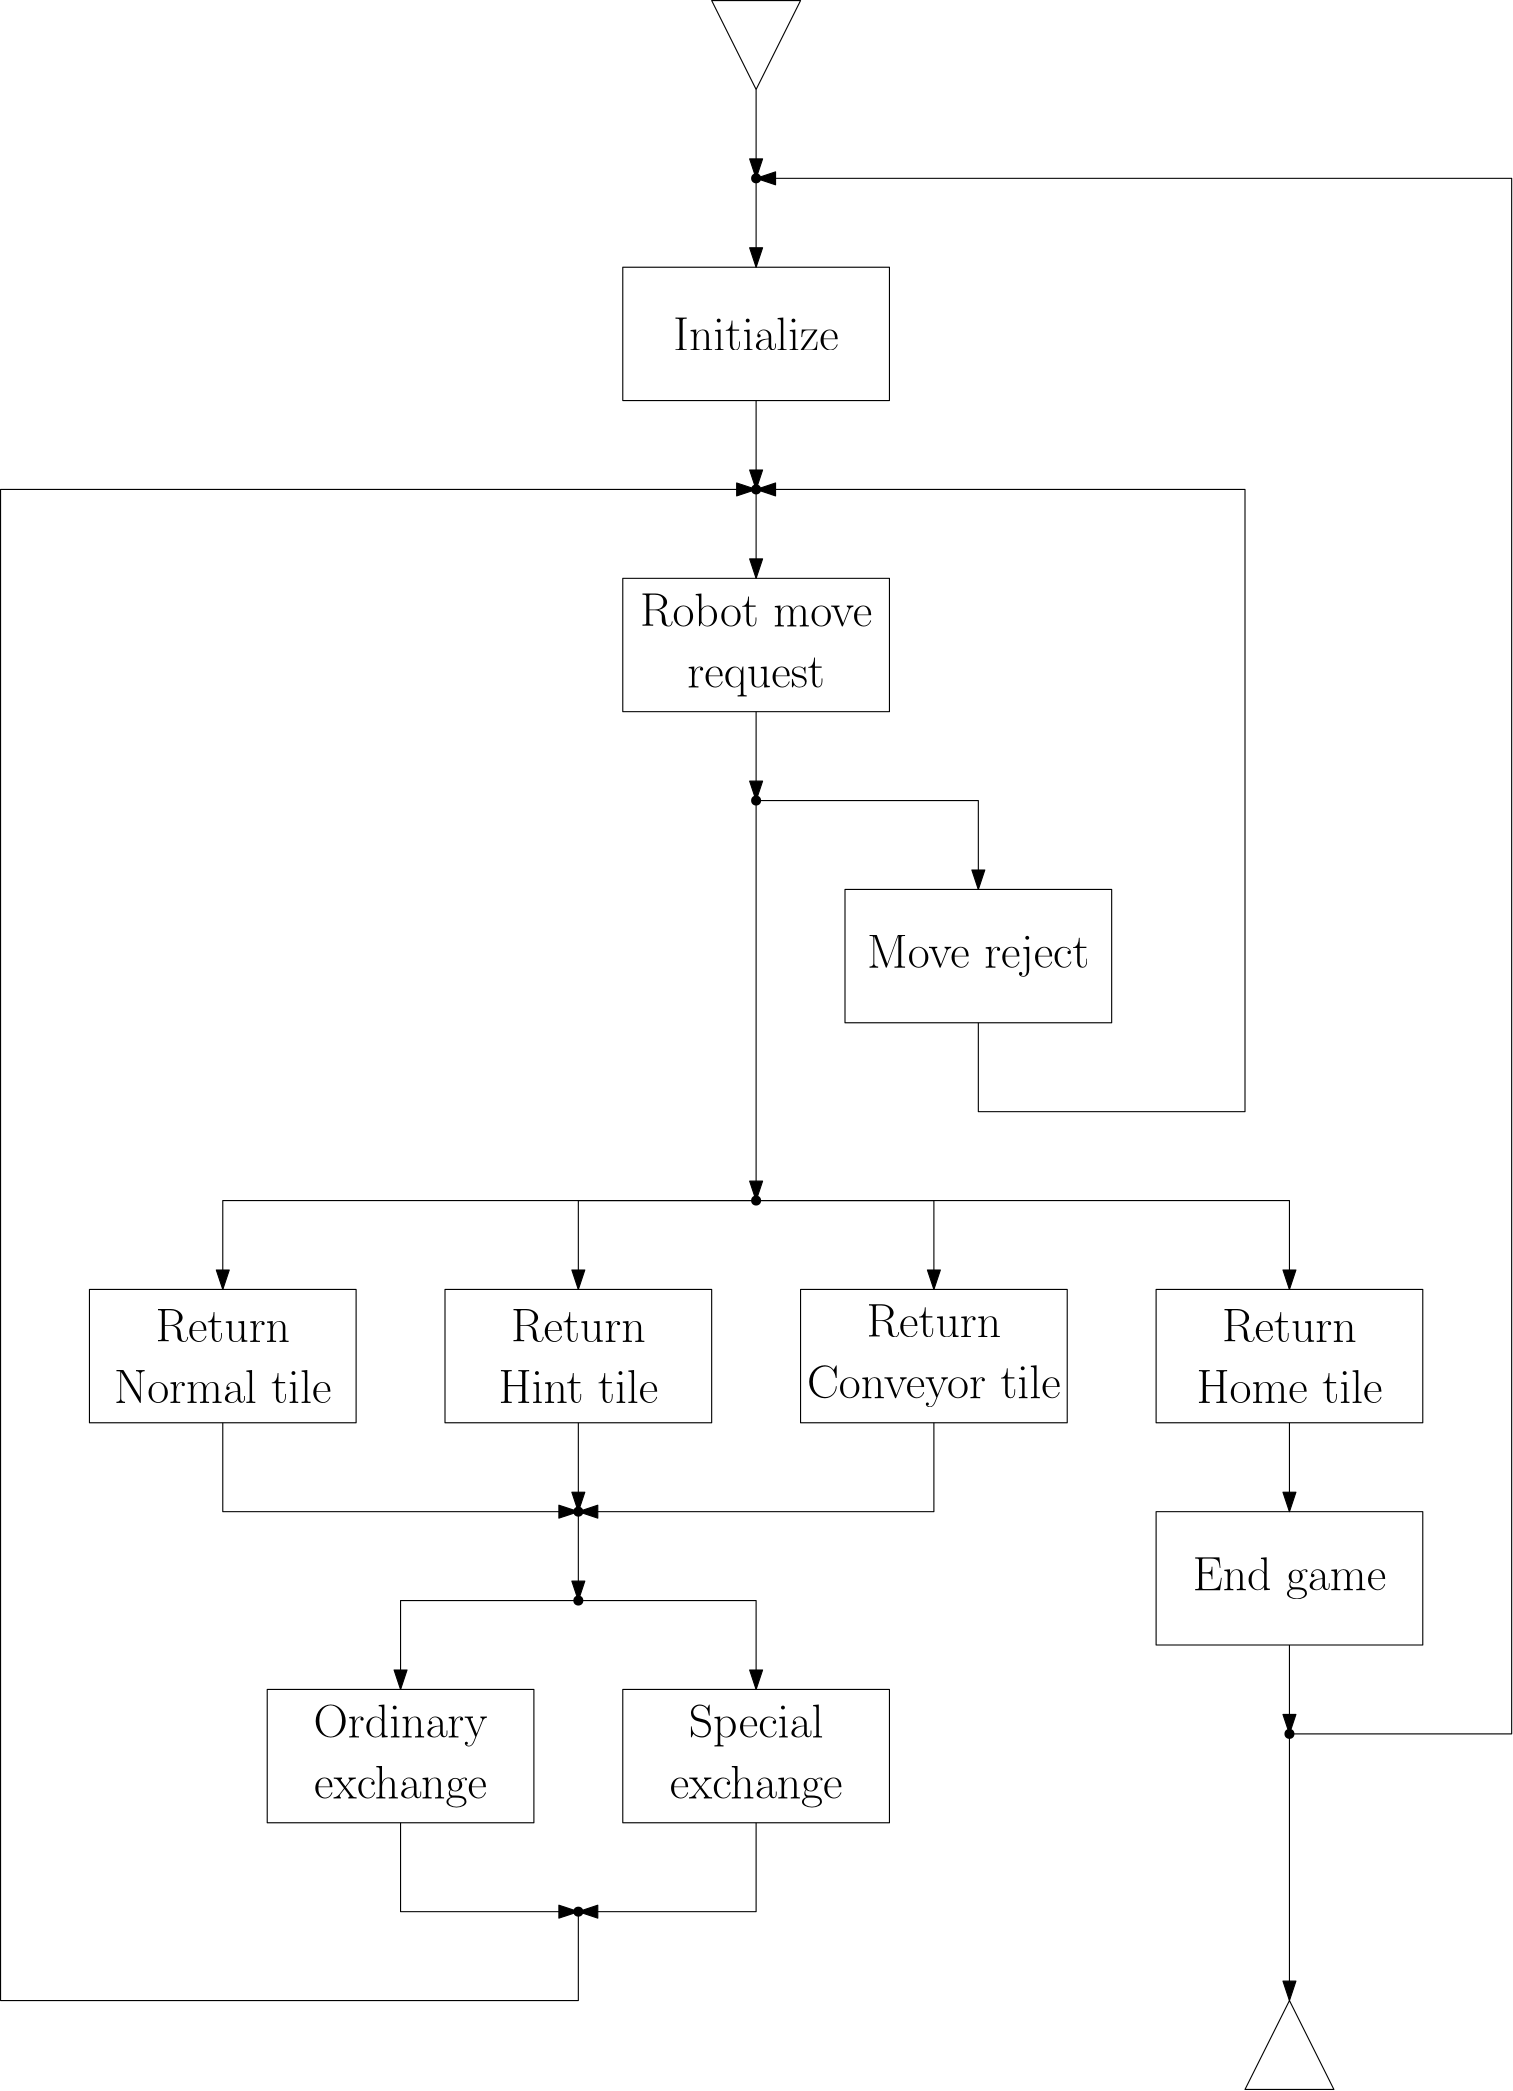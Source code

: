 <?xml version="1.0"?>
<!DOCTYPE ipe SYSTEM "ipe.dtd">
<ipe version="70010" creator="Ipe 7.0.10">
<info created="D:20120215110403" modified="D:20120229115746"/>
<ipestyle name="basic">
<symbol name="arrow/arc(spx)">
<path stroke="sym-stroke" fill="sym-stroke" pen="sym-pen">
0 0 m
-1 0.333 l
-1 -0.333 l
h
</path>
</symbol>
<symbol name="arrow/farc(spx)">
<path stroke="sym-stroke" fill="white" pen="sym-pen">
0 0 m
-1 0.333 l
-1 -0.333 l
h
</path>
</symbol>
<symbol name="mark/circle(sx)" transformations="translations">
<path fill="sym-stroke">
0.6 0 0 0.6 0 0 e
0.4 0 0 0.4 0 0 e
</path>
</symbol>
<symbol name="mark/disk(sx)" transformations="translations">
<path fill="sym-stroke">
0.6 0 0 0.6 0 0 e
</path>
</symbol>
<symbol name="mark/fdisk(sfx)" transformations="translations">
<group>
<path fill="sym-stroke" fillrule="eofill">
0.6 0 0 0.6 0 0 e
0.4 0 0 0.4 0 0 e
</path>
<path fill="sym-fill">
0.4 0 0 0.4 0 0 e
</path>
</group>
</symbol>
<symbol name="mark/box(sx)" transformations="translations">
<path fill="sym-stroke" fillrule="eofill">
-0.6 -0.6 m
0.6 -0.6 l
0.6 0.6 l
-0.6 0.6 l
h
-0.4 -0.4 m
0.4 -0.4 l
0.4 0.4 l
-0.4 0.4 l
h
</path>
</symbol>
<symbol name="mark/square(sx)" transformations="translations">
<path fill="sym-stroke">
-0.6 -0.6 m
0.6 -0.6 l
0.6 0.6 l
-0.6 0.6 l
h
</path>
</symbol>
<symbol name="mark/fsquare(sfx)" transformations="translations">
<group>
<path fill="sym-stroke" fillrule="eofill">
-0.6 -0.6 m
0.6 -0.6 l
0.6 0.6 l
-0.6 0.6 l
h
-0.4 -0.4 m
0.4 -0.4 l
0.4 0.4 l
-0.4 0.4 l
h
</path>
<path fill="sym-fill">
-0.4 -0.4 m
0.4 -0.4 l
0.4 0.4 l
-0.4 0.4 l
h
</path>
</group>
</symbol>
<symbol name="mark/cross(sx)" transformations="translations">
<group>
<path fill="sym-stroke">
-0.43 -0.57 m
0.57 0.43 l
0.43 0.57 l
-0.57 -0.43 l
h
</path>
<path fill="sym-stroke">
-0.43 0.57 m
0.57 -0.43 l
0.43 -0.57 l
-0.57 0.43 l
h
</path>
</group>
</symbol>
<symbol name="arrow/fnormal(spx)">
<path stroke="sym-stroke" fill="white" pen="sym-pen">
0 0 m
-1 0.333 l
-1 -0.333 l
h
</path>
</symbol>
<symbol name="arrow/pointed(spx)">
<path stroke="sym-stroke" fill="sym-stroke" pen="sym-pen">
0 0 m
-1 0.333 l
-0.8 0 l
-1 -0.333 l
h
</path>
</symbol>
<symbol name="arrow/fpointed(spx)">
<path stroke="sym-stroke" fill="white" pen="sym-pen">
0 0 m
-1 0.333 l
-0.8 0 l
-1 -0.333 l
h
</path>
</symbol>
<symbol name="arrow/linear(spx)">
<path stroke="sym-stroke" pen="sym-pen">
-1 0.333 m
0 0 l
-1 -0.333 l
</path>
</symbol>
<symbol name="arrow/fdouble(spx)">
<path stroke="sym-stroke" fill="white" pen="sym-pen">
0 0 m
-1 0.333 l
-1 -0.333 l
h
-1 0 m
-2 0.333 l
-2 -0.333 l
h
</path>
</symbol>
<symbol name="arrow/double(spx)">
<path stroke="sym-stroke" fill="sym-stroke" pen="sym-pen">
0 0 m
-1 0.333 l
-1 -0.333 l
h
-1 0 m
-2 0.333 l
-2 -0.333 l
h
</path>
</symbol>
<pen name="heavier" value="0.8"/>
<pen name="fat" value="1.2"/>
<pen name="ultrafat" value="2"/>
<symbolsize name="large" value="5"/>
<symbolsize name="small" value="2"/>
<symbolsize name="tiny" value="1.1"/>
<arrowsize name="large" value="10"/>
<arrowsize name="small" value="5"/>
<arrowsize name="tiny" value="3"/>
<color name="red" value="1 0 0"/>
<color name="green" value="0 1 0"/>
<color name="blue" value="0 0 1"/>
<color name="yellow" value="1 1 0"/>
<color name="orange" value="1 0.647 0"/>
<color name="gold" value="1 0.843 0"/>
<color name="purple" value="0.627 0.125 0.941"/>
<color name="gray" value="0.745"/>
<color name="brown" value="0.647 0.165 0.165"/>
<color name="navy" value="0 0 0.502"/>
<color name="pink" value="1 0.753 0.796"/>
<color name="seagreen" value="0.18 0.545 0.341"/>
<color name="turquoise" value="0.251 0.878 0.816"/>
<color name="violet" value="0.933 0.51 0.933"/>
<color name="darkblue" value="0 0 0.545"/>
<color name="darkcyan" value="0 0.545 0.545"/>
<color name="darkgray" value="0.663"/>
<color name="darkgreen" value="0 0.392 0"/>
<color name="darkmagenta" value="0.545 0 0.545"/>
<color name="darkorange" value="1 0.549 0"/>
<color name="darkred" value="0.545 0 0"/>
<color name="lightblue" value="0.678 0.847 0.902"/>
<color name="lightcyan" value="0.878 1 1"/>
<color name="lightgray" value="0.827"/>
<color name="lightgreen" value="0.565 0.933 0.565"/>
<color name="lightyellow" value="1 1 0.878"/>
<dashstyle name="dashed" value="[4] 0"/>
<dashstyle name="dotted" value="[1 3] 0"/>
<dashstyle name="dash dotted" value="[4 2 1 2] 0"/>
<dashstyle name="dash dot dotted" value="[4 2 1 2 1 2] 0"/>
<textsize name="large" value="\large"/>
<textsize name="Large" value="\Large"/>
<textsize name="LARGE" value="\LARGE"/>
<textsize name="huge" value="\huge"/>
<textsize name="Huge" value="\Huge"/>
<textsize name="small" value="\small"/>
<textsize name="footnote" value="\footnotesize"/>
<textsize name="tiny" value="\tiny"/>
<textstyle name="center" begin="\begin{center}" end="\end{center}"/>
<textstyle name="itemize" begin="\begin{itemize}" end="\end{itemize}"/>
<textstyle name="item" begin="\begin{itemize}\item{}" end="\end{itemize}"/>
<gridsize name="4 pts" value="4"/>
<gridsize name="8 pts (~3 mm)" value="8"/>
<gridsize name="16 pts (~6 mm)" value="16"/>
<gridsize name="32 pts (~12 mm)" value="32"/>
<gridsize name="10 pts (~3.5 mm)" value="10"/>
<gridsize name="20 pts (~7 mm)" value="20"/>
<gridsize name="14 pts (~5 mm)" value="14"/>
<gridsize name="28 pts (~10 mm)" value="28"/>
<gridsize name="56 pts (~20 mm)" value="56"/>
<anglesize name="90 deg" value="90"/>
<anglesize name="60 deg" value="60"/>
<anglesize name="45 deg" value="45"/>
<anglesize name="30 deg" value="30"/>
<anglesize name="22.5 deg" value="22.5"/>
<tiling name="falling" angle="-60" step="4" width="1"/>
<tiling name="rising" angle="30" step="4" width="1"/>
</ipestyle>
<page>
<layer name="alpha"/>
<view layers="alpha" active="alpha"/>
<path layer="alpha" matrix="1 0 0 1 16 32" stroke="black">
240 704 m
240 656 l
336 656 l
336 704 l
h
</path>
<path matrix="1 0 0 1 16 64" stroke="black">
272 768 m
288 736 l
304 768 l
304 768 l
h
</path>
<path matrix="1 0 0 1 16 32" stroke="black" arrow="normal/normal">
288 736 m
288 704 l
</path>
<path matrix="1 0 0 1 16 -80" stroke="black">
240 704 m
240 656 l
336 656 l
336 704 l
h
</path>
<path matrix="1 0 0 1 16 0" stroke="black" arrow="normal/normal">
288 656 m
288 624 l
</path>
<text matrix="1 0 0 1 192 8" transformations="translations" pos="64 592" stroke="black" type="minipage" width="96" height="21.082" depth="16.14" valign="center" size="LARGE" style="center">Robot
move request</text>
<path matrix="1 0 0 1 -112 -480" stroke="black">
240 704 m
240 656 l
336 656 l
336 704 l
h
</path>
<path matrix="1 0 0 1 16 -480" stroke="black">
240 704 m
240 656 l
336 656 l
336 704 l
h
</path>
<text matrix="1 0 0 1 64 -392" transformations="translations" pos="64 592" stroke="black" type="minipage" width="96" height="21.082" depth="16.14" valign="center" size="LARGE" style="center">Ordinary
exchange</text>
<text matrix="1 0 0 1 192 -392" transformations="translations" pos="64 592" stroke="black" type="minipage" width="96" height="21.082" depth="16.14" valign="center" size="LARGE" style="center">Special
exchange</text>
<path matrix="1 0 0 1 96 -192" stroke="black">
240 704 m
240 656 l
336 656 l
336 704 l
h
</path>
<use matrix="1 0 0 1 128 32" name="mark/disk(sx)" pos="176 512" size="normal" stroke="black"/>
<path matrix="1 0 0 1 128 32" stroke="black" arrow="normal/normal">
176 544 m
176 512 l
</path>
<path matrix="1 0 0 1 -16 0" stroke="black" arrow="normal/normal">
320 544 m
400 544 l
400 512 l
</path>
<text matrix="1 0 0 1 272 -104" transformations="translations" pos="64 592" stroke="black" type="minipage" width="96" height="10.04" depth="5.07" valign="center" size="LARGE" style="center">Move reject</text>
<path matrix="1 0 0 1 -176 -336" stroke="black">
240 704 m
240 656 l
336 656 l
336 704 l
h
</path>
<path matrix="1 0 0 1 -48 -336" stroke="black">
240 704 m
240 656 l
336 656 l
336 704 l
h
</path>
<path stroke="black">
320 368 m
320 320 l
416 320 l
416 368 l
h
</path>
<path matrix="1 0 0 1 208 -336" stroke="black">
240 704 m
240 656 l
336 656 l
336 704 l
h
</path>
<text matrix="1 0 0 1 0 -248" transformations="translations" pos="64 592" stroke="black" type="minipage" width="96" height="19.319" depth="14.36" valign="center" size="LARGE" style="center">Return
Normal tile</text>
<text matrix="1 0 0 1 128 -248" transformations="translations" pos="64 592" stroke="black" type="minipage" width="96" height="19.319" depth="14.36" valign="center" size="LARGE" style="center">Return$\linebreak$
Hint tile</text>
<text matrix="1 0 0 1 256 -248" transformations="translations" pos="64 592" stroke="black" type="minipage" width="96" height="20.988" depth="16.04" valign="center" size="LARGE" style="center">Return
Conveyor tile</text>
<text matrix="1 0 0 1 384 -248" transformations="translations" pos="64 592" stroke="black" type="minipage" width="96" height="19.319" depth="14.36" valign="center" size="LARGE" style="center">Return$\linebreak$
Home tile</text>
<text matrix="1 0 0 1 192 120" transformations="translations" pos="64 592" stroke="black" type="minipage" width="96" height="8.465" depth="3.49" valign="center" size="LARGE" style="center">Initialize</text>
<path matrix="1 0 0 1 208 -416" stroke="black">
240 704 m
240 656 l
336 656 l
336 704 l
h
</path>
<text matrix="1 0 0 1 384 -328" transformations="translations" pos="64 592" stroke="black" type="minipage" width="96" height="10.144" depth="5.16" valign="center" size="LARGE" style="center">End
game</text>
<path matrix="1 0 0 1 416 -112" stroke="black" arrow="normal/normal">
80 432 m
80 400 l
</path>
<path matrix="1 0 0 1 -16 0" stroke="black" arrow="normal/normal">
512 208 m
592 208 l
592 768 l
320 768 l
</path>
<path matrix="1 0 0 1 16 64" stroke="black" arrow="normal/normal">
288 736 m
288 704 l
</path>
<use matrix="1 0 0 1 16 144" name="mark/disk(sx)" pos="288 624" size="normal" stroke="black"/>
<path matrix="1 0 0 1 16 32" stroke="black" arrow="normal/normal">
288 656 m
288 624 l
</path>
<use matrix="1 0 0 1 16 0" name="mark/disk(sx)" pos="288 656" size="normal" stroke="black"/>
<use matrix="1 0 0 1 96 144" name="mark/disk(sx)" pos="144 112" size="normal" stroke="black"/>
<path matrix="1 0 0 1 96 144" stroke="black" arrow="normal/normal">
144 112 m
80 112 l
80 80 l
</path>
<path matrix="1 0 0 1 96 144" stroke="black" arrow="normal/normal">
144 112 m
208 112 l
208 80 l
</path>
<use matrix="1 0 0 1 32 -32" name="mark/disk(sx)" pos="208 320" size="normal" stroke="black"/>
<path matrix="1 0 0 1 32 -32" stroke="black" arrow="normal/normal">
80 352 m
80 320 l
208 320 l
</path>
<path matrix="1 0 0 1 32 -32" stroke="black" arrow="normal/normal">
208 352 m
208 320 l
</path>
<path matrix="1 0 0 1 32 -32" stroke="black" arrow="normal/normal">
336 352 m
336 320 l
208 320 l
</path>
<path matrix="1 0 0 1 32 -32" stroke="black" arrow="normal/normal">
208 320 m
208 288 l
</path>
<path matrix="1 0 0 1 -16 0" stroke="black" arrow="normal/normal">
400 464 m
400 432 l
496 432 l
496 656 l
320 656 l
</path>
<use matrix="1 0 0 1 32 80" name="mark/disk(sx)" pos="208 64" size="normal" stroke="black"/>
<path matrix="1 0 0 1 32 80" stroke="black" arrow="normal/normal">
144 96 m
144 64 l
208 64 l
</path>
<path matrix="1 0 0 1 32 80" stroke="black" arrow="normal/normal">
272 96 m
272 64 l
208 64 l
</path>
<path matrix="1 0 0 1 -16 0" stroke="black" arrow="normal/normal">
256 144 m
256 112 l
48 112 l
48 656 l
320 656 l
</path>
<path matrix="-1 0 0 -1 784 848" stroke="black">
272 768 m
288 736 l
304 768 l
304 768 l
h
</path>
<use name="mark/disk(sx)" pos="496 208" size="normal" stroke="black"/>
<path stroke="black" arrow="normal/normal">
496 240 m
496 208 l
</path>
<path stroke="black" arrow="normal/normal">
496 208 m
496 112 l
</path>
<use matrix="1 0 0 1 -16 0" name="mark/disk(sx)" pos="320 400" size="normal" stroke="black"/>
<path matrix="1 0 0 1 -16 0" stroke="black" arrow="normal/normal">
320 544 m
320 400 l
</path>
<path matrix="1 0 0 1 -16 0" stroke="black" arrow="normal/normal">
320 400 m
128 400 l
128 368 l
</path>
<path matrix="1 0 0 1 -16 0" stroke="black" arrow="normal/normal">
320 400 m
256 400 l
256 368 l
</path>
<path matrix="1 0 0 1 -16 0" stroke="black" arrow="normal/normal">
320 400 m
384 400 l
384 368 l
</path>
<path matrix="1 0 0 1 -16 0" stroke="black" arrow="normal/normal">
320 400 m
512 400 l
512 368 l
</path>
</page>
</ipe>
